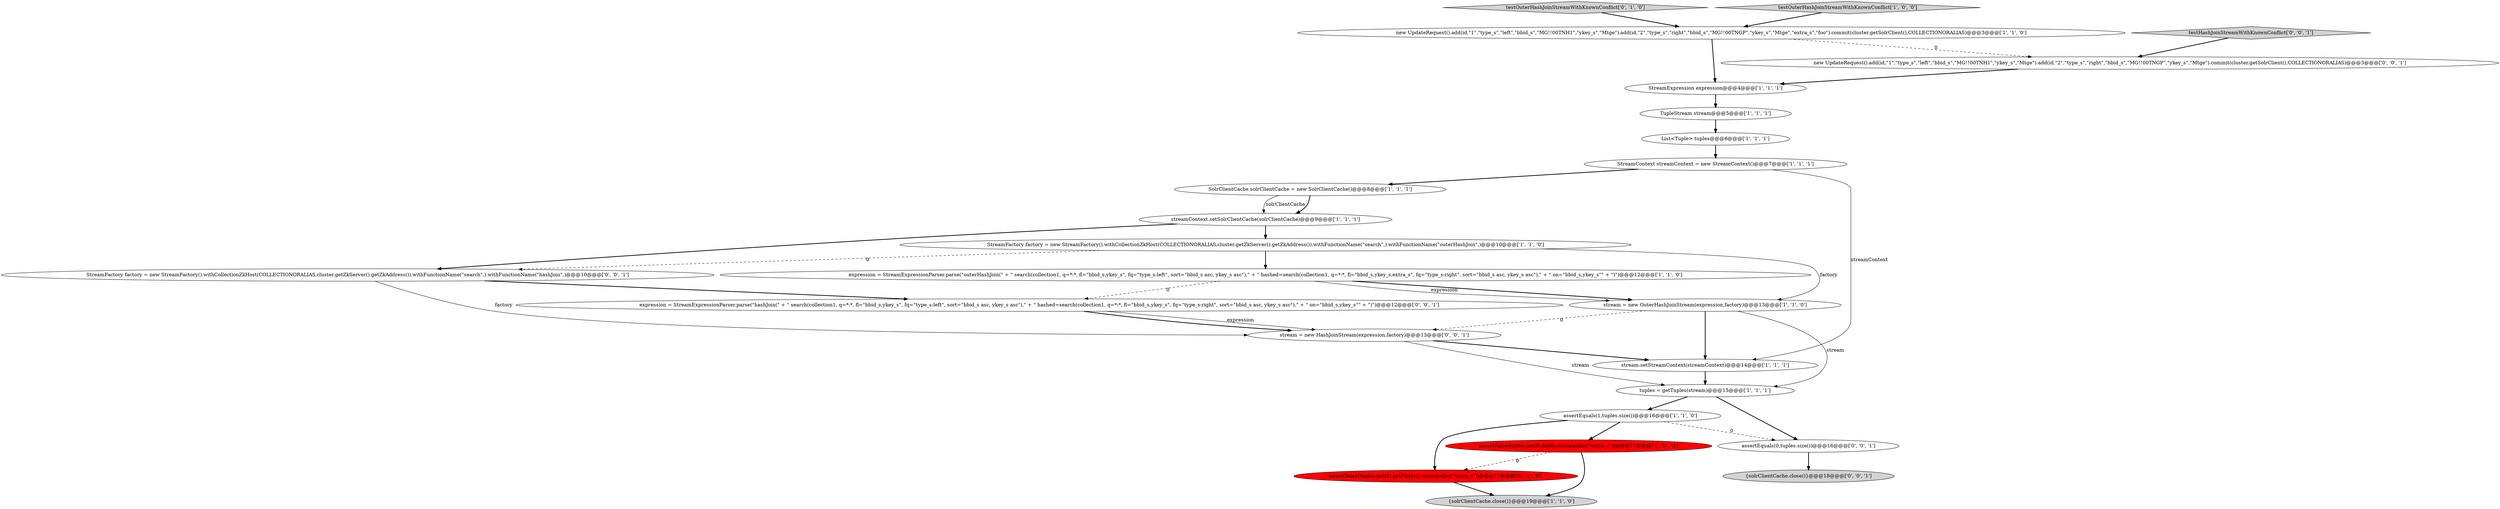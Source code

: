 digraph {
9 [style = filled, label = "new UpdateRequest().add(id,\"1\",\"type_s\",\"left\",\"bbid_s\",\"MG!!00TNH1\",\"ykey_s\",\"Mtge\").add(id,\"2\",\"type_s\",\"right\",\"bbid_s\",\"MG!!00TNGP\",\"ykey_s\",\"Mtge\",\"extra_s\",\"foo\").commit(cluster.getSolrClient(),COLLECTIONORALIAS)@@@3@@@['1', '1', '0']", fillcolor = white, shape = ellipse image = "AAA0AAABBB1BBB"];
2 [style = filled, label = "List<Tuple> tuples@@@6@@@['1', '1', '1']", fillcolor = white, shape = ellipse image = "AAA0AAABBB1BBB"];
12 [style = filled, label = "StreamExpression expression@@@4@@@['1', '1', '1']", fillcolor = white, shape = ellipse image = "AAA0AAABBB1BBB"];
11 [style = filled, label = "streamContext.setSolrClientCache(solrClientCache)@@@9@@@['1', '1', '1']", fillcolor = white, shape = ellipse image = "AAA0AAABBB1BBB"];
17 [style = filled, label = "assertFalse(tuples.get(0).getFields().containsKey(\"extra_s\"))@@@17@@@['0', '1', '0']", fillcolor = red, shape = ellipse image = "AAA1AAABBB2BBB"];
6 [style = filled, label = "SolrClientCache solrClientCache = new SolrClientCache()@@@8@@@['1', '1', '1']", fillcolor = white, shape = ellipse image = "AAA0AAABBB1BBB"];
1 [style = filled, label = "tuples = getTuples(stream)@@@15@@@['1', '1', '1']", fillcolor = white, shape = ellipse image = "AAA0AAABBB1BBB"];
13 [style = filled, label = "StreamFactory factory = new StreamFactory().withCollectionZkHost(COLLECTIONORALIAS,cluster.getZkServer().getZkAddress()).withFunctionName(\"search\",).withFunctionName(\"outerHashJoin\",)@@@10@@@['1', '1', '0']", fillcolor = white, shape = ellipse image = "AAA0AAABBB1BBB"];
24 [style = filled, label = "expression = StreamExpressionParser.parse(\"hashJoin(\" + \" search(collection1, q=*:*, fl=\"bbid_s,ykey_s\", fq=\"type_s:left\", sort=\"bbid_s asc, ykey_s asc\"),\" + \" hashed=search(collection1, q=*:*, fl=\"bbid_s,ykey_s\", fq=\"type_s:right\", sort=\"bbid_s asc, ykey_s asc\"),\" + \" on=\"bbid_s,ykey_s\"\" + \")\")@@@12@@@['0', '0', '1']", fillcolor = white, shape = ellipse image = "AAA0AAABBB3BBB"];
23 [style = filled, label = "StreamFactory factory = new StreamFactory().withCollectionZkHost(COLLECTIONORALIAS,cluster.getZkServer().getZkAddress()).withFunctionName(\"search\",).withFunctionName(\"hashJoin\",)@@@10@@@['0', '0', '1']", fillcolor = white, shape = ellipse image = "AAA0AAABBB3BBB"];
4 [style = filled, label = "stream = new OuterHashJoinStream(expression,factory)@@@13@@@['1', '1', '0']", fillcolor = white, shape = ellipse image = "AAA0AAABBB1BBB"];
0 [style = filled, label = "StreamContext streamContext = new StreamContext()@@@7@@@['1', '1', '1']", fillcolor = white, shape = ellipse image = "AAA0AAABBB1BBB"];
22 [style = filled, label = "{solrClientCache.close()}@@@18@@@['0', '0', '1']", fillcolor = lightgray, shape = ellipse image = "AAA0AAABBB3BBB"];
3 [style = filled, label = "expression = StreamExpressionParser.parse(\"outerHashJoin(\" + \" search(collection1, q=*:*, fl=\"bbid_s,ykey_s\", fq=\"type_s:left\", sort=\"bbid_s asc, ykey_s asc\"),\" + \" hashed=search(collection1, q=*:*, fl=\"bbid_s,ykey_s,extra_s\", fq=\"type_s:right\", sort=\"bbid_s asc, ykey_s asc\"),\" + \" on=\"bbid_s,ykey_s\"\" + \")\")@@@12@@@['1', '1', '0']", fillcolor = white, shape = ellipse image = "AAA0AAABBB1BBB"];
5 [style = filled, label = "stream.setStreamContext(streamContext)@@@14@@@['1', '1', '1']", fillcolor = white, shape = ellipse image = "AAA0AAABBB1BBB"];
21 [style = filled, label = "stream = new HashJoinStream(expression,factory)@@@13@@@['0', '0', '1']", fillcolor = white, shape = ellipse image = "AAA0AAABBB3BBB"];
7 [style = filled, label = "{solrClientCache.close()}@@@19@@@['1', '1', '0']", fillcolor = lightgray, shape = ellipse image = "AAA0AAABBB1BBB"];
14 [style = filled, label = "assertEquals(1,tuples.size())@@@16@@@['1', '1', '0']", fillcolor = white, shape = ellipse image = "AAA0AAABBB1BBB"];
18 [style = filled, label = "new UpdateRequest().add(id,\"1\",\"type_s\",\"left\",\"bbid_s\",\"MG!!00TNH1\",\"ykey_s\",\"Mtge\").add(id,\"2\",\"type_s\",\"right\",\"bbid_s\",\"MG!!00TNGP\",\"ykey_s\",\"Mtge\").commit(cluster.getSolrClient(),COLLECTIONORALIAS)@@@3@@@['0', '0', '1']", fillcolor = white, shape = ellipse image = "AAA0AAABBB3BBB"];
20 [style = filled, label = "testHashJoinStreamWithKnownConflict['0', '0', '1']", fillcolor = lightgray, shape = diamond image = "AAA0AAABBB3BBB"];
16 [style = filled, label = "testOuterHashJoinStreamWithKnownConflict['0', '1', '0']", fillcolor = lightgray, shape = diamond image = "AAA0AAABBB2BBB"];
8 [style = filled, label = "TupleStream stream@@@5@@@['1', '1', '1']", fillcolor = white, shape = ellipse image = "AAA0AAABBB1BBB"];
10 [style = filled, label = "testOuterHashJoinStreamWithKnownConflict['1', '0', '0']", fillcolor = lightgray, shape = diamond image = "AAA0AAABBB1BBB"];
15 [style = filled, label = "assertFalse(tuples.get(0).fields.containsKey(\"extra_s\"))@@@17@@@['1', '0', '0']", fillcolor = red, shape = ellipse image = "AAA1AAABBB1BBB"];
19 [style = filled, label = "assertEquals(0,tuples.size())@@@16@@@['0', '0', '1']", fillcolor = white, shape = ellipse image = "AAA0AAABBB3BBB"];
21->1 [style = solid, label="stream"];
6->11 [style = solid, label="solrClientCache"];
0->5 [style = solid, label="streamContext"];
15->7 [style = bold, label=""];
0->6 [style = bold, label=""];
9->18 [style = dashed, label="0"];
3->24 [style = dashed, label="0"];
18->12 [style = bold, label=""];
14->17 [style = bold, label=""];
4->21 [style = dashed, label="0"];
13->23 [style = dashed, label="0"];
3->4 [style = bold, label=""];
23->21 [style = solid, label="factory"];
4->1 [style = solid, label="stream"];
24->21 [style = solid, label="expression"];
17->7 [style = bold, label=""];
20->18 [style = bold, label=""];
3->4 [style = solid, label="expression"];
21->5 [style = bold, label=""];
5->1 [style = bold, label=""];
23->24 [style = bold, label=""];
2->0 [style = bold, label=""];
13->3 [style = bold, label=""];
8->2 [style = bold, label=""];
24->21 [style = bold, label=""];
13->4 [style = solid, label="factory"];
12->8 [style = bold, label=""];
6->11 [style = bold, label=""];
11->13 [style = bold, label=""];
15->17 [style = dashed, label="0"];
1->14 [style = bold, label=""];
14->15 [style = bold, label=""];
10->9 [style = bold, label=""];
9->12 [style = bold, label=""];
14->19 [style = dashed, label="0"];
1->19 [style = bold, label=""];
11->23 [style = bold, label=""];
4->5 [style = bold, label=""];
19->22 [style = bold, label=""];
16->9 [style = bold, label=""];
}

